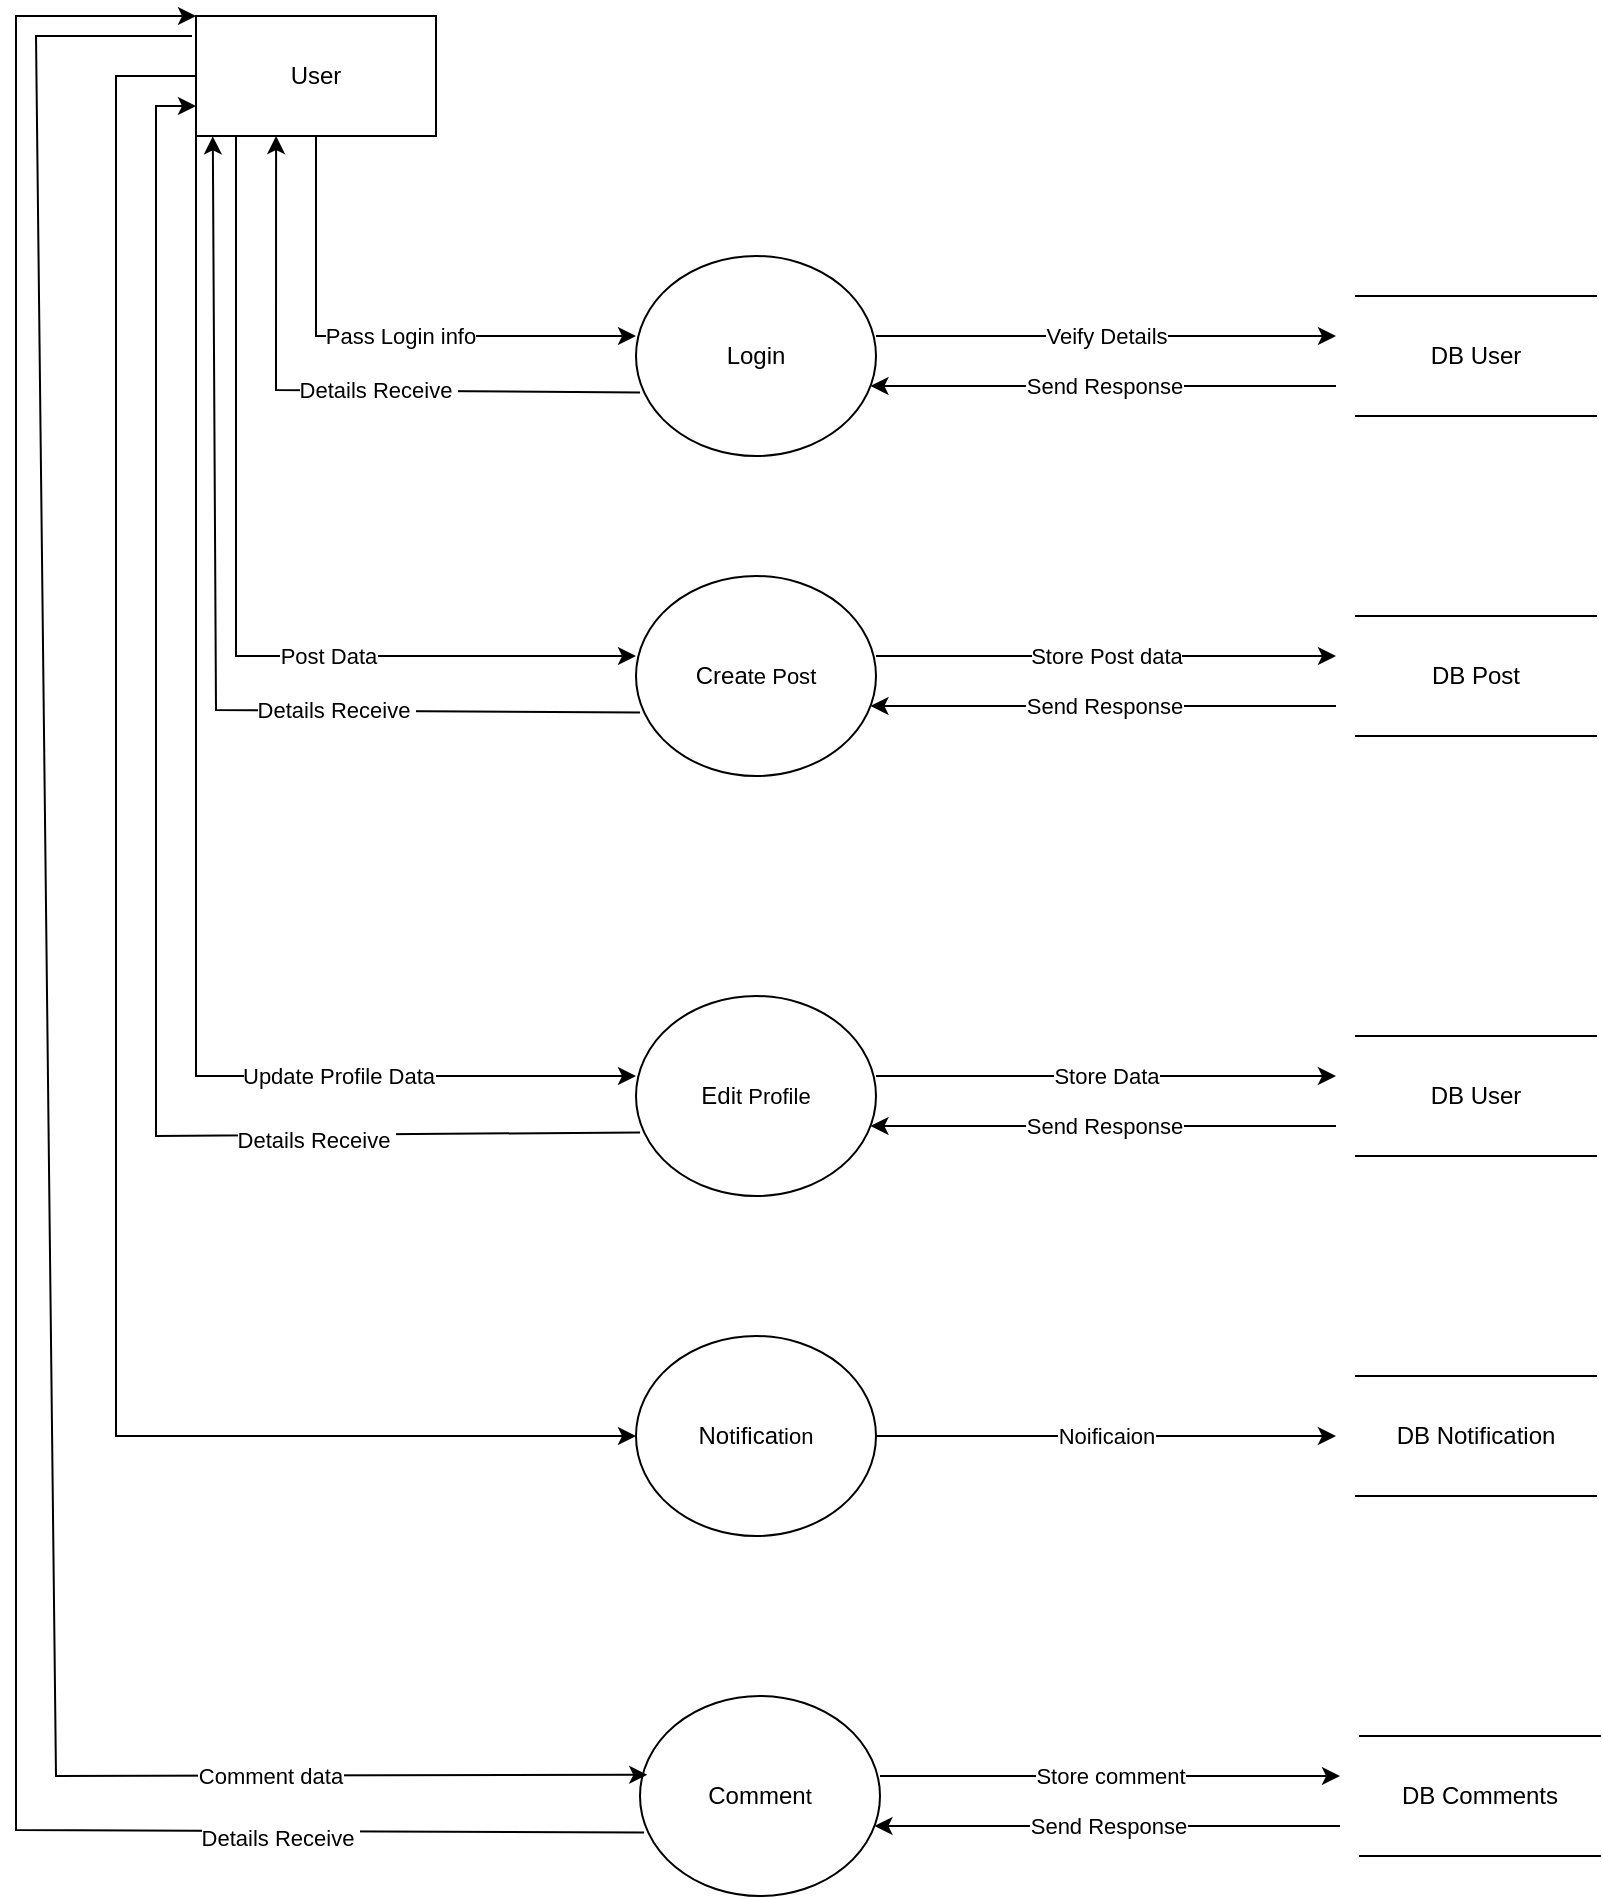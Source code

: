 <mxfile version="24.7.6">
  <diagram name="Page-1" id="g-4OwmUu99pSSspBPPSN">
    <mxGraphModel dx="1518" dy="665" grid="1" gridSize="10" guides="1" tooltips="1" connect="1" arrows="1" fold="1" page="1" pageScale="1" pageWidth="827" pageHeight="1169" math="0" shadow="0">
      <root>
        <mxCell id="0" />
        <mxCell id="1" parent="0" />
        <mxCell id="6DSpFLGJofq4vWxEsyLQ-1" value="User" style="rounded=0;whiteSpace=wrap;html=1;" vertex="1" parent="1">
          <mxGeometry x="110" y="160" width="120" height="60" as="geometry" />
        </mxCell>
        <mxCell id="6DSpFLGJofq4vWxEsyLQ-2" value="Login" style="ellipse;whiteSpace=wrap;html=1;" vertex="1" parent="1">
          <mxGeometry x="330" y="280" width="120" height="100" as="geometry" />
        </mxCell>
        <mxCell id="6DSpFLGJofq4vWxEsyLQ-4" value="" style="endArrow=classic;html=1;rounded=0;entryX=0;entryY=0.5;entryDx=0;entryDy=0;" edge="1" parent="1">
          <mxGeometry relative="1" as="geometry">
            <mxPoint x="170" y="220" as="sourcePoint" />
            <mxPoint x="330" y="320" as="targetPoint" />
            <Array as="points">
              <mxPoint x="170" y="320" />
            </Array>
          </mxGeometry>
        </mxCell>
        <mxCell id="6DSpFLGJofq4vWxEsyLQ-5" value="Pass Login info" style="edgeLabel;resizable=0;html=1;;align=center;verticalAlign=middle;" connectable="0" vertex="1" parent="6DSpFLGJofq4vWxEsyLQ-4">
          <mxGeometry relative="1" as="geometry">
            <mxPoint x="12" as="offset" />
          </mxGeometry>
        </mxCell>
        <mxCell id="6DSpFLGJofq4vWxEsyLQ-6" value="" style="endArrow=classic;html=1;rounded=0;entryX=0;entryY=0.5;entryDx=0;entryDy=0;exitX=1;exitY=0.5;exitDx=0;exitDy=0;" edge="1" parent="1">
          <mxGeometry relative="1" as="geometry">
            <mxPoint x="450" y="320" as="sourcePoint" />
            <mxPoint x="680" y="320" as="targetPoint" />
          </mxGeometry>
        </mxCell>
        <mxCell id="6DSpFLGJofq4vWxEsyLQ-7" value="Veify Details" style="edgeLabel;resizable=0;html=1;;align=center;verticalAlign=middle;" connectable="0" vertex="1" parent="6DSpFLGJofq4vWxEsyLQ-6">
          <mxGeometry relative="1" as="geometry" />
        </mxCell>
        <mxCell id="6DSpFLGJofq4vWxEsyLQ-8" value="" style="endArrow=classic;html=1;rounded=0;entryX=0.417;entryY=1;entryDx=0;entryDy=0;entryPerimeter=0;exitX=0.017;exitY=0.682;exitDx=0;exitDy=0;exitPerimeter=0;" edge="1" parent="1" source="6DSpFLGJofq4vWxEsyLQ-2">
          <mxGeometry relative="1" as="geometry">
            <mxPoint x="320.36" y="347.4" as="sourcePoint" />
            <mxPoint x="150.04" y="220" as="targetPoint" />
            <Array as="points">
              <mxPoint x="150" y="347" />
            </Array>
          </mxGeometry>
        </mxCell>
        <mxCell id="6DSpFLGJofq4vWxEsyLQ-9" value="Details Receive&amp;nbsp;" style="edgeLabel;resizable=0;html=1;;align=center;verticalAlign=middle;" connectable="0" vertex="1" parent="6DSpFLGJofq4vWxEsyLQ-8">
          <mxGeometry relative="1" as="geometry">
            <mxPoint x="23" as="offset" />
          </mxGeometry>
        </mxCell>
        <mxCell id="6DSpFLGJofq4vWxEsyLQ-10" value="" style="endArrow=classic;html=1;rounded=0;entryX=0.977;entryY=0.65;entryDx=0;entryDy=0;entryPerimeter=0;exitX=0;exitY=0.75;exitDx=0;exitDy=0;" edge="1" parent="1" target="6DSpFLGJofq4vWxEsyLQ-2">
          <mxGeometry relative="1" as="geometry">
            <mxPoint x="680" y="345" as="sourcePoint" />
            <mxPoint x="440" y="440" as="targetPoint" />
          </mxGeometry>
        </mxCell>
        <mxCell id="6DSpFLGJofq4vWxEsyLQ-11" value="Send Response" style="edgeLabel;resizable=0;html=1;;align=center;verticalAlign=middle;" connectable="0" vertex="1" parent="6DSpFLGJofq4vWxEsyLQ-10">
          <mxGeometry relative="1" as="geometry" />
        </mxCell>
        <mxCell id="6DSpFLGJofq4vWxEsyLQ-12" value="Crea&lt;span style=&quot;font-size: 11px; text-wrap: nowrap; background-color: rgb(255, 255, 255);&quot;&gt;te Pos&lt;/span&gt;&lt;span style=&quot;font-size: 11px; text-wrap: nowrap; background-color: rgb(255, 255, 255);&quot;&gt;t&lt;/span&gt;" style="ellipse;whiteSpace=wrap;html=1;" vertex="1" parent="1">
          <mxGeometry x="330" y="440" width="120" height="100" as="geometry" />
        </mxCell>
        <mxCell id="6DSpFLGJofq4vWxEsyLQ-14" value="" style="endArrow=classic;html=1;rounded=0;entryX=0;entryY=0.5;entryDx=0;entryDy=0;" edge="1" parent="1">
          <mxGeometry relative="1" as="geometry">
            <mxPoint x="130" y="220" as="sourcePoint" />
            <mxPoint x="330" y="480" as="targetPoint" />
            <Array as="points">
              <mxPoint x="130" y="480" />
            </Array>
          </mxGeometry>
        </mxCell>
        <mxCell id="6DSpFLGJofq4vWxEsyLQ-15" value="Post Data" style="edgeLabel;resizable=0;html=1;;align=center;verticalAlign=middle;" connectable="0" vertex="1" parent="6DSpFLGJofq4vWxEsyLQ-14">
          <mxGeometry relative="1" as="geometry">
            <mxPoint x="46" y="30" as="offset" />
          </mxGeometry>
        </mxCell>
        <mxCell id="6DSpFLGJofq4vWxEsyLQ-16" value="" style="endArrow=classic;html=1;rounded=0;entryX=0;entryY=0.5;entryDx=0;entryDy=0;exitX=1;exitY=0.5;exitDx=0;exitDy=0;" edge="1" parent="1">
          <mxGeometry relative="1" as="geometry">
            <mxPoint x="450" y="480" as="sourcePoint" />
            <mxPoint x="680" y="480" as="targetPoint" />
          </mxGeometry>
        </mxCell>
        <mxCell id="6DSpFLGJofq4vWxEsyLQ-17" value="Store Post data" style="edgeLabel;resizable=0;html=1;;align=center;verticalAlign=middle;" connectable="0" vertex="1" parent="6DSpFLGJofq4vWxEsyLQ-16">
          <mxGeometry relative="1" as="geometry" />
        </mxCell>
        <mxCell id="6DSpFLGJofq4vWxEsyLQ-18" value="" style="endArrow=classic;html=1;rounded=0;entryX=0.07;entryY=1.003;entryDx=0;entryDy=0;entryPerimeter=0;exitX=0.017;exitY=0.682;exitDx=0;exitDy=0;exitPerimeter=0;" edge="1" parent="1" source="6DSpFLGJofq4vWxEsyLQ-12" target="6DSpFLGJofq4vWxEsyLQ-1">
          <mxGeometry relative="1" as="geometry">
            <mxPoint x="320.36" y="507.4" as="sourcePoint" />
            <mxPoint x="150.04" y="380" as="targetPoint" />
            <Array as="points">
              <mxPoint x="120" y="507" />
            </Array>
          </mxGeometry>
        </mxCell>
        <mxCell id="6DSpFLGJofq4vWxEsyLQ-19" value="Details Receive&amp;nbsp;" style="edgeLabel;resizable=0;html=1;;align=center;verticalAlign=middle;" connectable="0" vertex="1" parent="6DSpFLGJofq4vWxEsyLQ-18">
          <mxGeometry relative="1" as="geometry">
            <mxPoint x="60" y="37" as="offset" />
          </mxGeometry>
        </mxCell>
        <mxCell id="6DSpFLGJofq4vWxEsyLQ-20" value="" style="endArrow=classic;html=1;rounded=0;entryX=0.977;entryY=0.65;entryDx=0;entryDy=0;entryPerimeter=0;exitX=0;exitY=0.75;exitDx=0;exitDy=0;" edge="1" parent="1" target="6DSpFLGJofq4vWxEsyLQ-12">
          <mxGeometry relative="1" as="geometry">
            <mxPoint x="680" y="505" as="sourcePoint" />
            <mxPoint x="440" y="600" as="targetPoint" />
          </mxGeometry>
        </mxCell>
        <mxCell id="6DSpFLGJofq4vWxEsyLQ-21" value="Send Response" style="edgeLabel;resizable=0;html=1;;align=center;verticalAlign=middle;" connectable="0" vertex="1" parent="6DSpFLGJofq4vWxEsyLQ-20">
          <mxGeometry relative="1" as="geometry" />
        </mxCell>
        <mxCell id="6DSpFLGJofq4vWxEsyLQ-22" value="Edi&lt;span style=&quot;font-size: 11px; text-wrap: nowrap; background-color: rgb(255, 255, 255);&quot;&gt;t Profile&lt;/span&gt;" style="ellipse;whiteSpace=wrap;html=1;" vertex="1" parent="1">
          <mxGeometry x="330" y="650" width="120" height="100" as="geometry" />
        </mxCell>
        <mxCell id="6DSpFLGJofq4vWxEsyLQ-24" value="" style="endArrow=classic;html=1;rounded=0;entryX=0;entryY=0.5;entryDx=0;entryDy=0;exitX=0;exitY=1;exitDx=0;exitDy=0;" edge="1" parent="1" source="6DSpFLGJofq4vWxEsyLQ-1">
          <mxGeometry relative="1" as="geometry">
            <mxPoint x="170" y="590" as="sourcePoint" />
            <mxPoint x="330" y="690" as="targetPoint" />
            <Array as="points">
              <mxPoint x="110" y="690" />
            </Array>
          </mxGeometry>
        </mxCell>
        <mxCell id="6DSpFLGJofq4vWxEsyLQ-25" value="Update Profile Data" style="edgeLabel;resizable=0;html=1;;align=center;verticalAlign=middle;" connectable="0" vertex="1" parent="6DSpFLGJofq4vWxEsyLQ-24">
          <mxGeometry relative="1" as="geometry">
            <mxPoint x="71" y="125" as="offset" />
          </mxGeometry>
        </mxCell>
        <mxCell id="6DSpFLGJofq4vWxEsyLQ-26" value="" style="endArrow=classic;html=1;rounded=0;entryX=0;entryY=0.5;entryDx=0;entryDy=0;exitX=1;exitY=0.5;exitDx=0;exitDy=0;" edge="1" parent="1">
          <mxGeometry relative="1" as="geometry">
            <mxPoint x="450" y="690" as="sourcePoint" />
            <mxPoint x="680" y="690" as="targetPoint" />
          </mxGeometry>
        </mxCell>
        <mxCell id="6DSpFLGJofq4vWxEsyLQ-27" value="Store Data" style="edgeLabel;resizable=0;html=1;;align=center;verticalAlign=middle;" connectable="0" vertex="1" parent="6DSpFLGJofq4vWxEsyLQ-26">
          <mxGeometry relative="1" as="geometry" />
        </mxCell>
        <mxCell id="6DSpFLGJofq4vWxEsyLQ-28" value="" style="endArrow=classic;html=1;rounded=0;exitX=0.017;exitY=0.682;exitDx=0;exitDy=0;exitPerimeter=0;entryX=0;entryY=0.75;entryDx=0;entryDy=0;" edge="1" parent="1" source="6DSpFLGJofq4vWxEsyLQ-22" target="6DSpFLGJofq4vWxEsyLQ-1">
          <mxGeometry relative="1" as="geometry">
            <mxPoint x="320.36" y="717.4" as="sourcePoint" />
            <mxPoint x="80" y="200" as="targetPoint" />
            <Array as="points">
              <mxPoint x="90" y="720" />
              <mxPoint x="90" y="205" />
            </Array>
          </mxGeometry>
        </mxCell>
        <mxCell id="6DSpFLGJofq4vWxEsyLQ-29" value="Details Receive&amp;nbsp;" style="edgeLabel;resizable=0;html=1;;align=center;verticalAlign=middle;" connectable="0" vertex="1" parent="6DSpFLGJofq4vWxEsyLQ-28">
          <mxGeometry relative="1" as="geometry">
            <mxPoint x="80" y="148" as="offset" />
          </mxGeometry>
        </mxCell>
        <mxCell id="6DSpFLGJofq4vWxEsyLQ-30" value="" style="endArrow=classic;html=1;rounded=0;entryX=0.977;entryY=0.65;entryDx=0;entryDy=0;entryPerimeter=0;exitX=0;exitY=0.75;exitDx=0;exitDy=0;" edge="1" parent="1" target="6DSpFLGJofq4vWxEsyLQ-22">
          <mxGeometry relative="1" as="geometry">
            <mxPoint x="680" y="715" as="sourcePoint" />
            <mxPoint x="440" y="810" as="targetPoint" />
          </mxGeometry>
        </mxCell>
        <mxCell id="6DSpFLGJofq4vWxEsyLQ-31" value="Send Response" style="edgeLabel;resizable=0;html=1;;align=center;verticalAlign=middle;" connectable="0" vertex="1" parent="6DSpFLGJofq4vWxEsyLQ-30">
          <mxGeometry relative="1" as="geometry" />
        </mxCell>
        <mxCell id="6DSpFLGJofq4vWxEsyLQ-32" value="No&lt;span style=&quot;font-size: 11px; text-wrap: nowrap; background-color: rgb(255, 255, 255);&quot;&gt;t&lt;/span&gt;ifica&lt;span style=&quot;font-size: 11px; text-wrap: nowrap; background-color: rgb(255, 255, 255);&quot;&gt;tion&lt;/span&gt;" style="ellipse;whiteSpace=wrap;html=1;" vertex="1" parent="1">
          <mxGeometry x="330" y="820" width="120" height="100" as="geometry" />
        </mxCell>
        <mxCell id="6DSpFLGJofq4vWxEsyLQ-34" value="" style="endArrow=classic;html=1;rounded=0;entryX=0;entryY=0.5;entryDx=0;entryDy=0;exitX=0;exitY=0.5;exitDx=0;exitDy=0;" edge="1" parent="1" source="6DSpFLGJofq4vWxEsyLQ-1" target="6DSpFLGJofq4vWxEsyLQ-32">
          <mxGeometry relative="1" as="geometry">
            <mxPoint x="170" y="760" as="sourcePoint" />
            <mxPoint x="330" y="860" as="targetPoint" />
            <Array as="points">
              <mxPoint x="70" y="190" />
              <mxPoint x="70" y="870" />
            </Array>
          </mxGeometry>
        </mxCell>
        <mxCell id="6DSpFLGJofq4vWxEsyLQ-36" value="" style="endArrow=classic;html=1;rounded=0;entryX=0;entryY=0.5;entryDx=0;entryDy=0;exitX=1;exitY=0.5;exitDx=0;exitDy=0;" edge="1" parent="1">
          <mxGeometry relative="1" as="geometry">
            <mxPoint x="450" y="870" as="sourcePoint" />
            <mxPoint x="680" y="870" as="targetPoint" />
          </mxGeometry>
        </mxCell>
        <mxCell id="6DSpFLGJofq4vWxEsyLQ-37" value="Noificaion" style="edgeLabel;resizable=0;html=1;;align=center;verticalAlign=middle;" connectable="0" vertex="1" parent="6DSpFLGJofq4vWxEsyLQ-36">
          <mxGeometry relative="1" as="geometry" />
        </mxCell>
        <mxCell id="6DSpFLGJofq4vWxEsyLQ-42" value="DB User" style="shape=partialRectangle;whiteSpace=wrap;html=1;left=0;right=0;fillColor=none;" vertex="1" parent="1">
          <mxGeometry x="690" y="300" width="120" height="60" as="geometry" />
        </mxCell>
        <mxCell id="6DSpFLGJofq4vWxEsyLQ-43" value="DB Notification" style="shape=partialRectangle;whiteSpace=wrap;html=1;left=0;right=0;fillColor=none;" vertex="1" parent="1">
          <mxGeometry x="690" y="840" width="120" height="60" as="geometry" />
        </mxCell>
        <mxCell id="6DSpFLGJofq4vWxEsyLQ-44" value="DB User" style="shape=partialRectangle;whiteSpace=wrap;html=1;left=0;right=0;fillColor=none;" vertex="1" parent="1">
          <mxGeometry x="690" y="670" width="120" height="60" as="geometry" />
        </mxCell>
        <mxCell id="6DSpFLGJofq4vWxEsyLQ-45" value="DB Post" style="shape=partialRectangle;whiteSpace=wrap;html=1;left=0;right=0;fillColor=none;" vertex="1" parent="1">
          <mxGeometry x="690" y="460" width="120" height="60" as="geometry" />
        </mxCell>
        <mxCell id="6DSpFLGJofq4vWxEsyLQ-169" value="Commen&lt;span style=&quot;font-size: 11px; text-wrap: nowrap; background-color: rgb(255, 255, 255);&quot;&gt;t&lt;/span&gt;" style="ellipse;whiteSpace=wrap;html=1;" vertex="1" parent="1">
          <mxGeometry x="332" y="1000" width="120" height="100" as="geometry" />
        </mxCell>
        <mxCell id="6DSpFLGJofq4vWxEsyLQ-170" value="" style="endArrow=classic;html=1;rounded=0;entryX=0.03;entryY=0.394;entryDx=0;entryDy=0;entryPerimeter=0;" edge="1" parent="1" target="6DSpFLGJofq4vWxEsyLQ-169">
          <mxGeometry relative="1" as="geometry">
            <mxPoint x="108" y="170" as="sourcePoint" />
            <mxPoint x="200" y="1040" as="targetPoint" />
            <Array as="points">
              <mxPoint x="30" y="170" />
              <mxPoint x="40" y="1040" />
            </Array>
          </mxGeometry>
        </mxCell>
        <mxCell id="6DSpFLGJofq4vWxEsyLQ-171" value="Comment data" style="edgeLabel;resizable=0;html=1;;align=center;verticalAlign=middle;" connectable="0" vertex="1" parent="6DSpFLGJofq4vWxEsyLQ-170">
          <mxGeometry relative="1" as="geometry">
            <mxPoint x="110" y="326" as="offset" />
          </mxGeometry>
        </mxCell>
        <mxCell id="6DSpFLGJofq4vWxEsyLQ-172" value="" style="endArrow=classic;html=1;rounded=0;entryX=0;entryY=0.5;entryDx=0;entryDy=0;exitX=1;exitY=0.5;exitDx=0;exitDy=0;" edge="1" parent="1">
          <mxGeometry relative="1" as="geometry">
            <mxPoint x="452" y="1040" as="sourcePoint" />
            <mxPoint x="682" y="1040" as="targetPoint" />
          </mxGeometry>
        </mxCell>
        <mxCell id="6DSpFLGJofq4vWxEsyLQ-173" value="Store comment" style="edgeLabel;resizable=0;html=1;;align=center;verticalAlign=middle;" connectable="0" vertex="1" parent="6DSpFLGJofq4vWxEsyLQ-172">
          <mxGeometry relative="1" as="geometry" />
        </mxCell>
        <mxCell id="6DSpFLGJofq4vWxEsyLQ-174" value="" style="endArrow=classic;html=1;rounded=0;entryX=0;entryY=0;entryDx=0;entryDy=0;exitX=0.017;exitY=0.682;exitDx=0;exitDy=0;exitPerimeter=0;" edge="1" parent="1" source="6DSpFLGJofq4vWxEsyLQ-169" target="6DSpFLGJofq4vWxEsyLQ-1">
          <mxGeometry relative="1" as="geometry">
            <mxPoint x="190.36" y="1067.4" as="sourcePoint" />
            <mxPoint x="20.04" y="940" as="targetPoint" />
            <Array as="points">
              <mxPoint x="20" y="1067" />
              <mxPoint x="20" y="160" />
            </Array>
          </mxGeometry>
        </mxCell>
        <mxCell id="6DSpFLGJofq4vWxEsyLQ-175" value="Details Receive&amp;nbsp;" style="edgeLabel;resizable=0;html=1;;align=center;verticalAlign=middle;" connectable="0" vertex="1" parent="6DSpFLGJofq4vWxEsyLQ-174">
          <mxGeometry relative="1" as="geometry">
            <mxPoint x="132" y="345" as="offset" />
          </mxGeometry>
        </mxCell>
        <mxCell id="6DSpFLGJofq4vWxEsyLQ-176" value="" style="endArrow=classic;html=1;rounded=0;entryX=0.977;entryY=0.65;entryDx=0;entryDy=0;entryPerimeter=0;exitX=0;exitY=0.75;exitDx=0;exitDy=0;" edge="1" parent="1" target="6DSpFLGJofq4vWxEsyLQ-169">
          <mxGeometry relative="1" as="geometry">
            <mxPoint x="682" y="1065" as="sourcePoint" />
            <mxPoint x="442" y="1160" as="targetPoint" />
          </mxGeometry>
        </mxCell>
        <mxCell id="6DSpFLGJofq4vWxEsyLQ-177" value="Send Response" style="edgeLabel;resizable=0;html=1;;align=center;verticalAlign=middle;" connectable="0" vertex="1" parent="6DSpFLGJofq4vWxEsyLQ-176">
          <mxGeometry relative="1" as="geometry" />
        </mxCell>
        <mxCell id="6DSpFLGJofq4vWxEsyLQ-178" value="DB Comments" style="shape=partialRectangle;whiteSpace=wrap;html=1;left=0;right=0;fillColor=none;" vertex="1" parent="1">
          <mxGeometry x="692" y="1020" width="120" height="60" as="geometry" />
        </mxCell>
      </root>
    </mxGraphModel>
  </diagram>
</mxfile>
